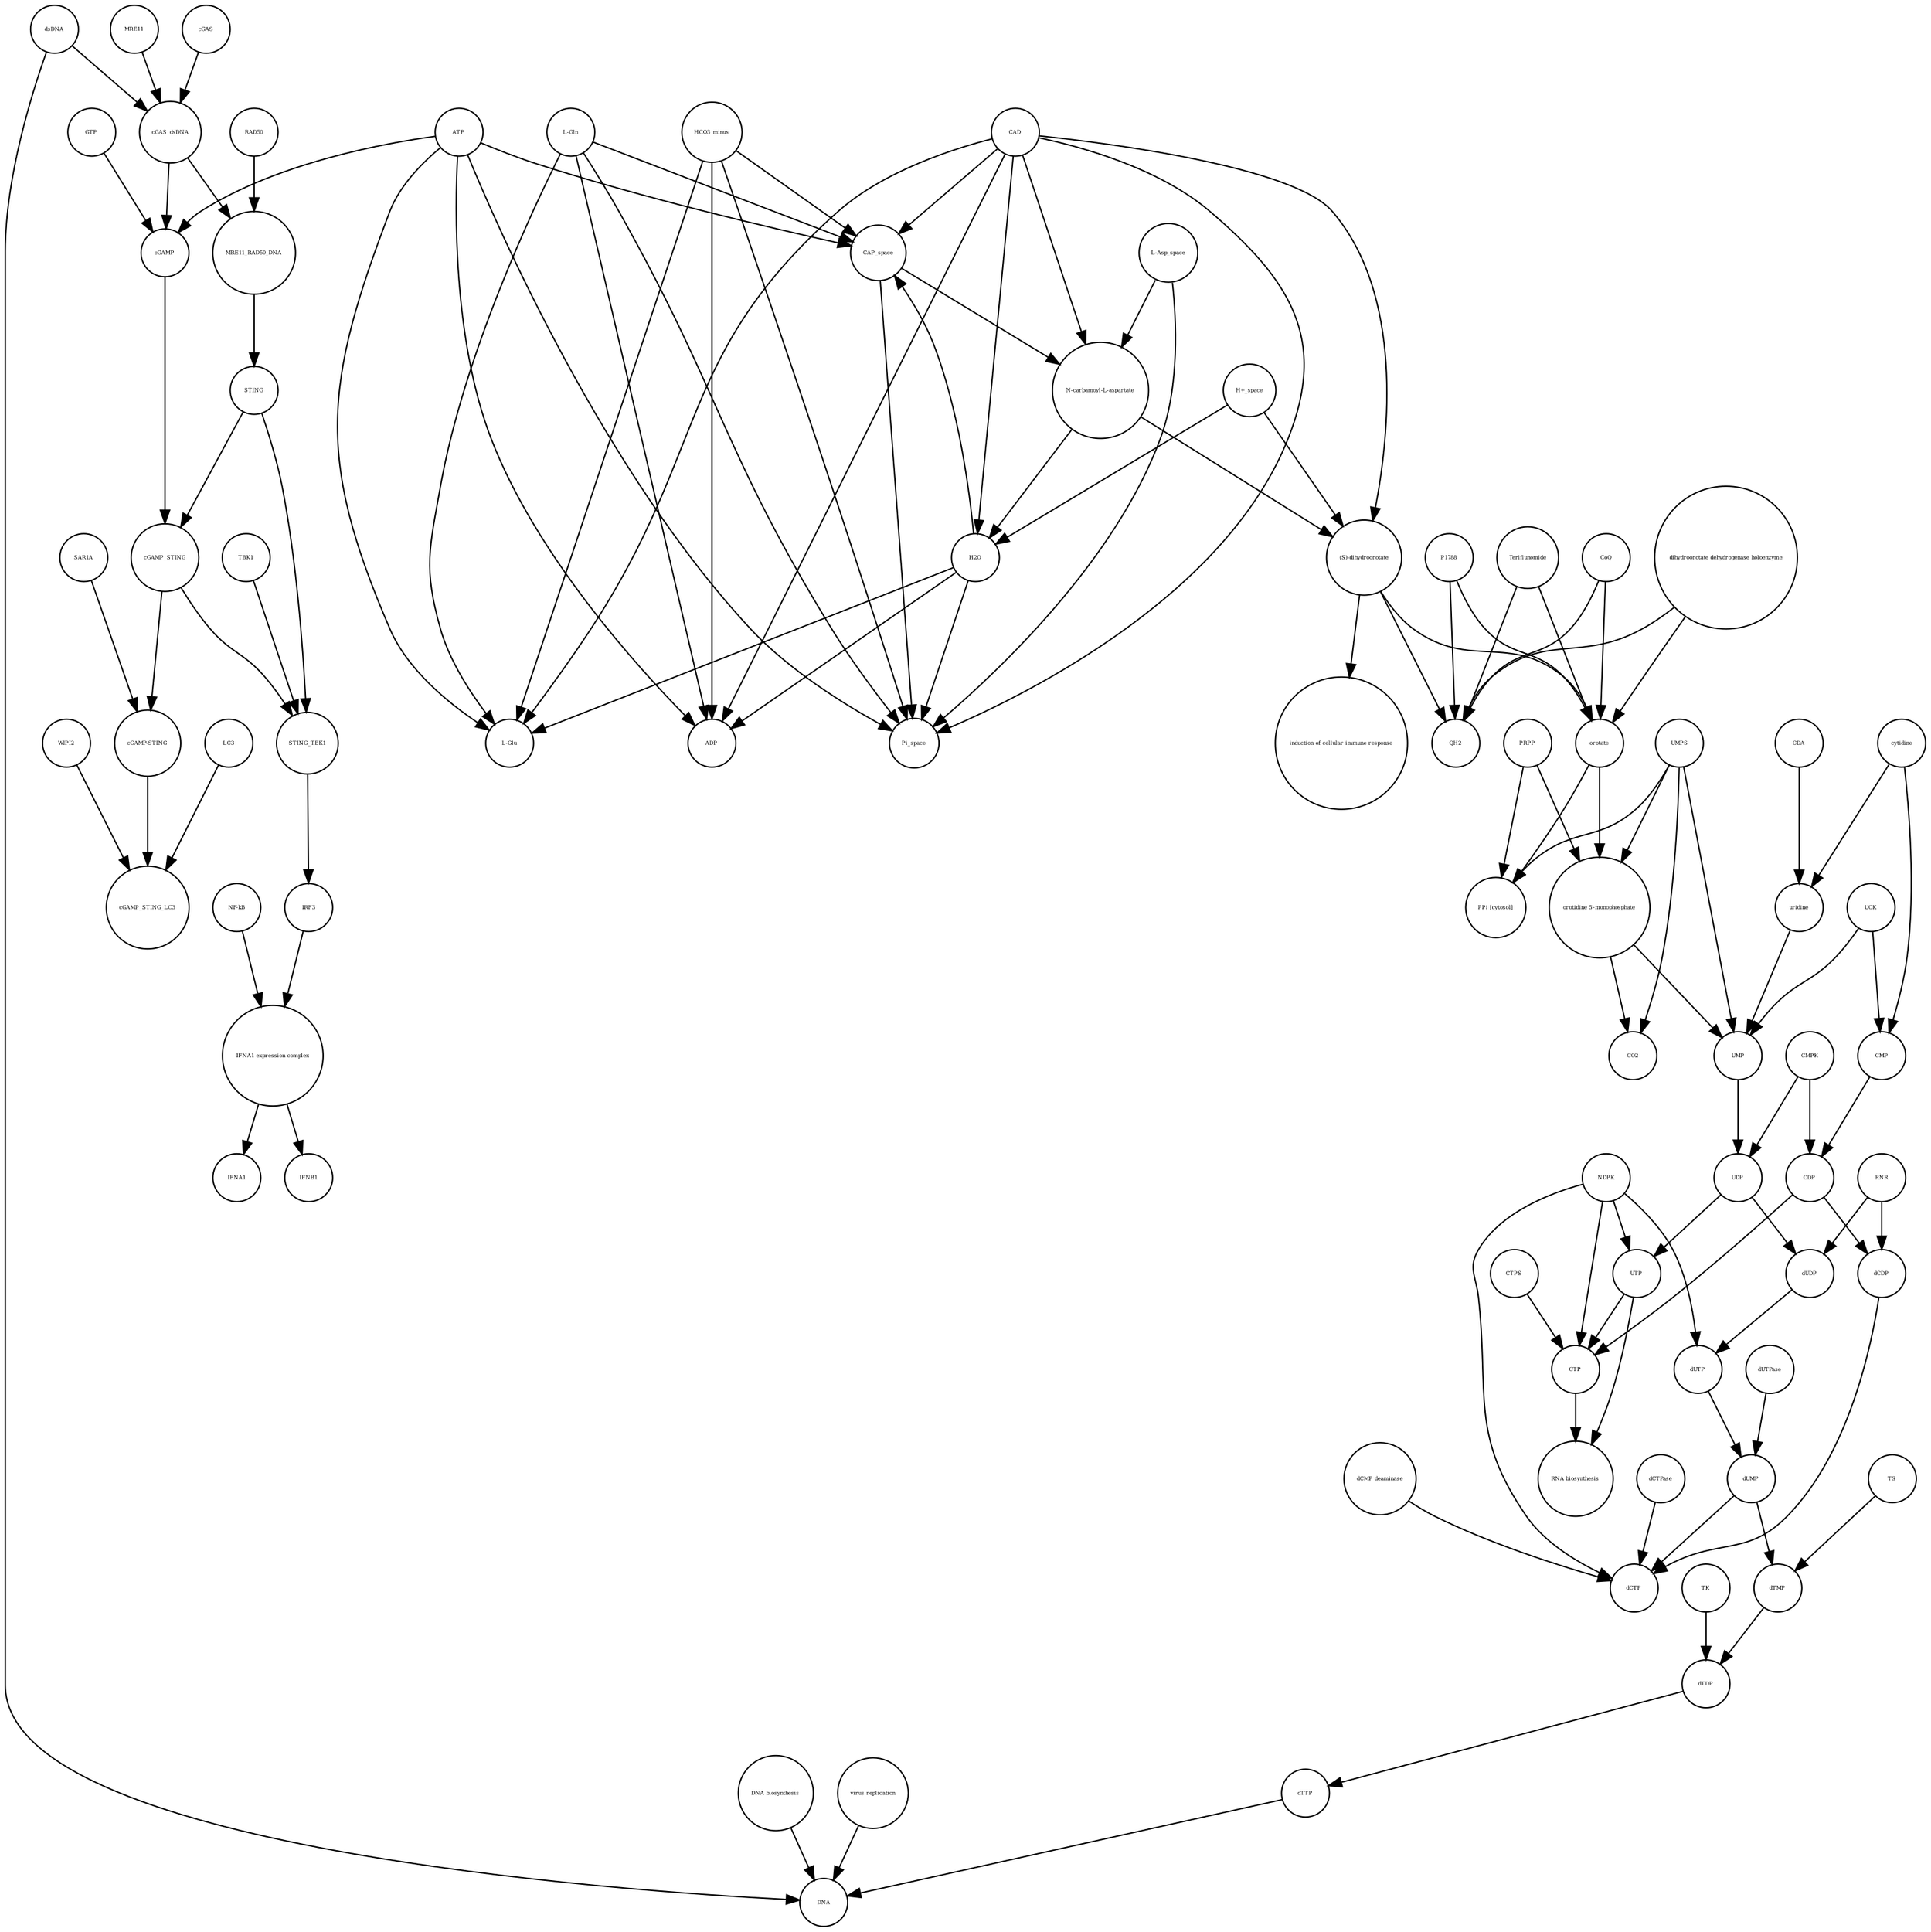 strict digraph  {
UTP [annotation="", bipartite=0, cls="simple chemical", fontsize=4, label=UTP, shape=circle];
"RNA biosynthesis" [annotation="urn_miriam_obo.go_GO%3A0032774", bipartite=0, cls=phenotype, fontsize=4, label="RNA biosynthesis", shape=circle];
CTP [annotation="", bipartite=0, cls="simple chemical", fontsize=4, label=CTP, shape=circle];
"(S)-dihydroorotate" [annotation="", bipartite=0, cls="simple chemical", fontsize=4, label="(S)-dihydroorotate", shape=circle];
"induction of cellular immune response" [annotation="", bipartite=0, cls=phenotype, fontsize=4, label="induction of cellular immune response", shape=circle];
"IFNA1 expression complex" [annotation="", bipartite=0, cls=complex, fontsize=4, label="IFNA1 expression complex", shape=circle];
"cGAMP-STING" [annotation="", bipartite=0, cls=complex, fontsize=4, label="cGAMP-STING", shape=circle];
"dihydroorotate dehydrogenase holoenzyme" [annotation="", bipartite=0, cls="simple chemical", fontsize=4, label="dihydroorotate dehydrogenase holoenzyme", shape=circle];
dUTPase [annotation="", bipartite=0, cls=macromolecule, fontsize=4, label=dUTPase, shape=circle];
cGAS_dsDNA [annotation="", bipartite=0, cls=complex, fontsize=4, label=cGAS_dsDNA, shape=circle];
IFNB1 [annotation="", bipartite=0, cls="nucleic acid feature", fontsize=4, label=IFNB1, shape=circle];
"orotidine 5'-monophosphate" [annotation="", bipartite=0, cls="simple chemical", fontsize=4, label="orotidine 5'-monophosphate", shape=circle];
"DNA biosynthesis" [annotation="urn_miriam_obo.go_GO%3A0071897", bipartite=0, cls=phenotype, fontsize=4, label="DNA biosynthesis", shape=circle];
CDP [annotation="", bipartite=0, cls="simple chemical", fontsize=4, label=CDP, shape=circle];
UCK [annotation="", bipartite=0, cls=macromolecule, fontsize=4, label=UCK, shape=circle];
TK [annotation="", bipartite=0, cls=macromolecule, fontsize=4, label=TK, shape=circle];
RAD50 [annotation="", bipartite=0, cls="macromolecule multimer", fontsize=4, label=RAD50, shape=circle];
"virus replication" [annotation="", bipartite=0, cls=phenotype, fontsize=4, label="virus replication", shape=circle];
dCDP [annotation="", bipartite=0, cls="simple chemical", fontsize=4, label=dCDP, shape=circle];
TBK1 [annotation="", bipartite=0, cls=macromolecule, fontsize=4, label=TBK1, shape=circle];
CO2 [annotation="", bipartite=0, cls="simple chemical", fontsize=4, label=CO2, shape=circle];
cGAMP_STING_LC3 [annotation="", bipartite=0, cls=complex, fontsize=4, label=cGAMP_STING_LC3, shape=circle];
"PPi [cytosol]" [annotation="", bipartite=0, cls="simple chemical", fontsize=4, label="PPi [cytosol]", shape=circle];
cGAMP [annotation="", bipartite=0, cls="simple chemical", fontsize=4, label=cGAMP, shape=circle];
CMPK [annotation="", bipartite=0, cls=macromolecule, fontsize=4, label=CMPK, shape=circle];
dTDP [annotation="", bipartite=0, cls="simple chemical", fontsize=4, label=dTDP, shape=circle];
cGAS [annotation="", bipartite=0, cls=macromolecule, fontsize=4, label=cGAS, shape=circle];
LC3 [annotation="", bipartite=0, cls=macromolecule, fontsize=4, label=LC3, shape=circle];
IRF3 [annotation="", bipartite=0, cls="macromolecule multimer", fontsize=4, label=IRF3, shape=circle];
dTTP [annotation="", bipartite=0, cls="simple chemical", fontsize=4, label=dTTP, shape=circle];
"H+_space" [annotation="", bipartite=0, cls="simple chemical", fontsize=4, label="H+_space", shape=circle];
NDPK [annotation="", bipartite=0, cls=macromolecule, fontsize=4, label=NDPK, shape=circle];
dCTPase [annotation="", bipartite=0, cls=macromolecule, fontsize=4, label=dCTPase, shape=circle];
cGAMP_STING [annotation="", bipartite=0, cls=complex, fontsize=4, label=cGAMP_STING, shape=circle];
QH2 [annotation="", bipartite=0, cls="simple chemical", fontsize=4, label=QH2, shape=circle];
P1788 [annotation="", bipartite=0, cls="simple chemical", fontsize=4, label=P1788, shape=circle];
UMP [annotation="", bipartite=0, cls="simple chemical", fontsize=4, label=UMP, shape=circle];
MRE11_RAD50_DNA [annotation="", bipartite=0, cls=complex, fontsize=4, label=MRE11_RAD50_DNA, shape=circle];
STING_TBK1 [annotation="", bipartite=0, cls=complex, fontsize=4, label=STING_TBK1, shape=circle];
dTMP [annotation="", bipartite=0, cls="simple chemical", fontsize=4, label=dTMP, shape=circle];
uridine [annotation="", bipartite=0, cls="simple chemical", fontsize=4, label=uridine, shape=circle];
WIPI2 [annotation="", bipartite=0, cls=macromolecule, fontsize=4, label=WIPI2, shape=circle];
"L-Asp_space" [annotation="", bipartite=0, cls="simple chemical", fontsize=4, label="L-Asp_space", shape=circle];
PRPP [annotation="", bipartite=0, cls="simple chemical", fontsize=4, label=PRPP, shape=circle];
DNA [annotation="", bipartite=0, cls="nucleic acid feature", fontsize=4, label=DNA, shape=circle];
Teriflunomide [annotation="", bipartite=0, cls="simple chemical", fontsize=4, label=Teriflunomide, shape=circle];
CoQ [annotation="", bipartite=0, cls="simple chemical", fontsize=4, label=CoQ, shape=circle];
"L-Glu" [annotation="", bipartite=0, cls="simple chemical", fontsize=4, label="L-Glu", shape=circle];
"dCMP deaminase" [annotation="", bipartite=0, cls=macromolecule, fontsize=4, label="dCMP deaminase", shape=circle];
"NF-kB" [annotation="", bipartite=0, cls=complex, fontsize=4, label="NF-kB", shape=circle];
dUMP [annotation="", bipartite=0, cls="simple chemical", fontsize=4, label=dUMP, shape=circle];
IFNA1 [annotation="", bipartite=0, cls="nucleic acid feature", fontsize=4, label=IFNA1, shape=circle];
CAD [annotation="", bipartite=0, cls=macromolecule, fontsize=4, label=CAD, shape=circle];
ATP [annotation="", bipartite=0, cls="simple chemical", fontsize=4, label=ATP, shape=circle];
UMPS [annotation="", bipartite=0, cls="macromolecule multimer", fontsize=4, label=UMPS, shape=circle];
H2O [annotation="", bipartite=0, cls="simple chemical", fontsize=4, label=H2O, shape=circle];
CTPS [annotation="", bipartite=0, cls=macromolecule, fontsize=4, label=CTPS, shape=circle];
dUDP [annotation="", bipartite=0, cls="simple chemical", fontsize=4, label=dUDP, shape=circle];
MRE11 [annotation="", bipartite=0, cls="macromolecule multimer", fontsize=4, label=MRE11, shape=circle];
dCTP [annotation="", bipartite=0, cls="simple chemical", fontsize=4, label=dCTP, shape=circle];
"N-carbamoyl-L-aspartate" [annotation="", bipartite=0, cls="simple chemical", fontsize=4, label="N-carbamoyl-L-aspartate", shape=circle];
CAP_space [annotation="", bipartite=0, cls="simple chemical", fontsize=4, label=CAP_space, shape=circle];
orotate [annotation="", bipartite=0, cls="simple chemical", fontsize=4, label=orotate, shape=circle];
"L-Gln" [annotation="", bipartite=0, cls="simple chemical", fontsize=4, label="L-Gln", shape=circle];
ADP [annotation="", bipartite=0, cls="simple chemical", fontsize=4, label=ADP, shape=circle];
CMP [annotation="", bipartite=0, cls="simple chemical", fontsize=4, label=CMP, shape=circle];
RNR [annotation="", bipartite=0, cls=macromolecule, fontsize=4, label=RNR, shape=circle];
cytidine [annotation="", bipartite=0, cls="simple chemical", fontsize=4, label=cytidine, shape=circle];
STING [annotation="", bipartite=0, cls="macromolecule multimer", fontsize=4, label=STING, shape=circle];
SAR1A [annotation="", bipartite=0, cls=macromolecule, fontsize=4, label=SAR1A, shape=circle];
HCO3_minus [annotation="", bipartite=0, cls="simple chemical", fontsize=4, label=HCO3_minus, shape=circle];
UDP [annotation="", bipartite=0, cls="simple chemical", fontsize=4, label=UDP, shape=circle];
dUTP [annotation="", bipartite=0, cls="simple chemical", fontsize=4, label=dUTP, shape=circle];
TS [annotation="", bipartite=0, cls=macromolecule, fontsize=4, label=TS, shape=circle];
CDA [annotation="", bipartite=0, cls=macromolecule, fontsize=4, label=CDA, shape=circle];
Pi_space [annotation="", bipartite=0, cls="simple chemical", fontsize=4, label=Pi_space, shape=circle];
dsDNA [annotation="", bipartite=0, cls="simple chemical", fontsize=4, label=dsDNA, shape=circle];
GTP [annotation="", bipartite=0, cls="simple chemical", fontsize=4, label=GTP, shape=circle];
UTP -> "RNA biosynthesis"  [annotation="", interaction_type="necessary stimulation"];
UTP -> CTP  [annotation="", interaction_type=production];
CTP -> "RNA biosynthesis"  [annotation="", interaction_type="necessary stimulation"];
"(S)-dihydroorotate" -> "induction of cellular immune response"  [annotation="", interaction_type="necessary stimulation"];
"(S)-dihydroorotate" -> QH2  [annotation="", interaction_type=production];
"(S)-dihydroorotate" -> orotate  [annotation="", interaction_type=production];
"IFNA1 expression complex" -> IFNB1  [annotation="", interaction_type=stimulation];
"IFNA1 expression complex" -> IFNA1  [annotation="", interaction_type=stimulation];
"cGAMP-STING" -> cGAMP_STING_LC3  [annotation="", interaction_type=production];
"dihydroorotate dehydrogenase holoenzyme" -> QH2  [annotation=urn_miriam_reactome_REACT_1698, interaction_type=catalysis];
"dihydroorotate dehydrogenase holoenzyme" -> orotate  [annotation=urn_miriam_reactome_REACT_1698, interaction_type=catalysis];
dUTPase -> dUMP  [annotation="", interaction_type=catalysis];
cGAS_dsDNA -> cGAMP  [annotation="", interaction_type=catalysis];
cGAS_dsDNA -> MRE11_RAD50_DNA  [annotation="", interaction_type=production];
"orotidine 5'-monophosphate" -> CO2  [annotation="", interaction_type=production];
"orotidine 5'-monophosphate" -> UMP  [annotation="", interaction_type=production];
"DNA biosynthesis" -> DNA  [annotation="", interaction_type=catalysis];
CDP -> CTP  [annotation="", interaction_type=production];
CDP -> dCDP  [annotation="", interaction_type=production];
UCK -> CMP  [annotation="", interaction_type=catalysis];
UCK -> UMP  [annotation="", interaction_type=catalysis];
TK -> dTDP  [annotation="", interaction_type=catalysis];
RAD50 -> MRE11_RAD50_DNA  [annotation="", interaction_type=production];
"virus replication" -> DNA  [annotation="", interaction_type=inhibition];
dCDP -> dCTP  [annotation="", interaction_type=production];
TBK1 -> STING_TBK1  [annotation="", interaction_type=production];
cGAMP -> cGAMP_STING  [annotation="", interaction_type=production];
CMPK -> CDP  [annotation="", interaction_type=catalysis];
CMPK -> UDP  [annotation="", interaction_type=catalysis];
dTDP -> dTTP  [annotation="", interaction_type=production];
cGAS -> cGAS_dsDNA  [annotation="", interaction_type=production];
LC3 -> cGAMP_STING_LC3  [annotation="", interaction_type=production];
IRF3 -> "IFNA1 expression complex"  [annotation="", interaction_type=production];
dTTP -> DNA  [annotation="", interaction_type=production];
"H+_space" -> "(S)-dihydroorotate"  [annotation="", interaction_type=production];
"H+_space" -> H2O  [annotation="", interaction_type=production];
NDPK -> CTP  [annotation="", interaction_type=catalysis];
NDPK -> dCTP  [annotation="", interaction_type=catalysis];
NDPK -> UTP  [annotation="", interaction_type=catalysis];
NDPK -> dUTP  [annotation="", interaction_type=catalysis];
dCTPase -> dCTP  [annotation="", interaction_type=catalysis];
cGAMP_STING -> "cGAMP-STING"  [annotation="", interaction_type=production];
cGAMP_STING -> STING_TBK1  [annotation="", interaction_type=production];
P1788 -> QH2  [annotation=urn_miriam_reactome_REACT_1698, interaction_type=inhibition];
P1788 -> orotate  [annotation=urn_miriam_reactome_REACT_1698, interaction_type=inhibition];
UMP -> UDP  [annotation="", interaction_type=production];
MRE11_RAD50_DNA -> STING  [annotation="", interaction_type=catalysis];
STING_TBK1 -> IRF3  [annotation="", interaction_type=catalysis];
dTMP -> dTDP  [annotation="", interaction_type=production];
uridine -> UMP  [annotation="", interaction_type=production];
WIPI2 -> cGAMP_STING_LC3  [annotation="", interaction_type=catalysis];
"L-Asp_space" -> "N-carbamoyl-L-aspartate"  [annotation="", interaction_type=production];
"L-Asp_space" -> Pi_space  [annotation="", interaction_type=production];
PRPP -> "orotidine 5'-monophosphate"  [annotation="", interaction_type=production];
PRPP -> "PPi [cytosol]"  [annotation="", interaction_type=production];
Teriflunomide -> QH2  [annotation=urn_miriam_reactome_REACT_1698, interaction_type=inhibition];
Teriflunomide -> orotate  [annotation=urn_miriam_reactome_REACT_1698, interaction_type=inhibition];
CoQ -> QH2  [annotation="", interaction_type=production];
CoQ -> orotate  [annotation="", interaction_type=production];
"dCMP deaminase" -> dCTP  [annotation="", interaction_type=catalysis];
"NF-kB" -> "IFNA1 expression complex"  [annotation="", interaction_type=production];
dUMP -> dTMP  [annotation="", interaction_type=production];
dUMP -> dCTP  [annotation="", interaction_type=production];
CAD -> "N-carbamoyl-L-aspartate"  [annotation=urn_miriam_reactome_REACT_1698, interaction_type=catalysis];
CAD -> Pi_space  [annotation=urn_miriam_reactome_REACT_1698, interaction_type=catalysis];
CAD -> "(S)-dihydroorotate"  [annotation=urn_miriam_reactome_REACT_1698, interaction_type=catalysis];
CAD -> H2O  [annotation=urn_miriam_reactome_REACT_1698, interaction_type=catalysis];
CAD -> ADP  [annotation=urn_miriam_reactome_REACT_1698, interaction_type=catalysis];
CAD -> "L-Glu"  [annotation=urn_miriam_reactome_REACT_1698, interaction_type=catalysis];
CAD -> CAP_space  [annotation=urn_miriam_reactome_REACT_1698, interaction_type=catalysis];
ATP -> cGAMP  [annotation="", interaction_type=production];
ATP -> ADP  [annotation="", interaction_type=production];
ATP -> "L-Glu"  [annotation="", interaction_type=production];
ATP -> Pi_space  [annotation="", interaction_type=production];
ATP -> CAP_space  [annotation="", interaction_type=production];
UMPS -> "orotidine 5'-monophosphate"  [annotation=urn_miriam_reactome_REACT_1698, interaction_type=catalysis];
UMPS -> "PPi [cytosol]"  [annotation=urn_miriam_reactome_REACT_1698, interaction_type=catalysis];
UMPS -> CO2  [annotation=urn_miriam_reactome_REACT_1698, interaction_type=catalysis];
UMPS -> UMP  [annotation=urn_miriam_reactome_REACT_1698, interaction_type=catalysis];
H2O -> ADP  [annotation="", interaction_type=production];
H2O -> Pi_space  [annotation="", interaction_type=production];
H2O -> "L-Glu"  [annotation="", interaction_type=production];
H2O -> CAP_space  [annotation="", interaction_type=production];
CTPS -> CTP  [annotation="", interaction_type=catalysis];
dUDP -> dUTP  [annotation="", interaction_type=production];
MRE11 -> cGAS_dsDNA  [annotation="", interaction_type=production];
"N-carbamoyl-L-aspartate" -> "(S)-dihydroorotate"  [annotation="", interaction_type=production];
"N-carbamoyl-L-aspartate" -> H2O  [annotation="", interaction_type=production];
CAP_space -> "N-carbamoyl-L-aspartate"  [annotation="", interaction_type=production];
CAP_space -> Pi_space  [annotation="", interaction_type=production];
orotate -> "orotidine 5'-monophosphate"  [annotation="", interaction_type=production];
orotate -> "PPi [cytosol]"  [annotation="", interaction_type=production];
"L-Gln" -> ADP  [annotation="", interaction_type=production];
"L-Gln" -> Pi_space  [annotation="", interaction_type=production];
"L-Gln" -> "L-Glu"  [annotation="", interaction_type=production];
"L-Gln" -> CAP_space  [annotation="", interaction_type=production];
CMP -> CDP  [annotation="", interaction_type=production];
RNR -> dUDP  [annotation="", interaction_type=catalysis];
RNR -> dCDP  [annotation="", interaction_type=catalysis];
cytidine -> CMP  [annotation="", interaction_type=production];
cytidine -> uridine  [annotation="", interaction_type=production];
STING -> STING_TBK1  [annotation="", interaction_type=production];
STING -> cGAMP_STING  [annotation="", interaction_type=production];
SAR1A -> "cGAMP-STING"  [annotation="", interaction_type=catalysis];
HCO3_minus -> ADP  [annotation="", interaction_type=production];
HCO3_minus -> Pi_space  [annotation="", interaction_type=production];
HCO3_minus -> "L-Glu"  [annotation="", interaction_type=production];
HCO3_minus -> CAP_space  [annotation="", interaction_type=production];
UDP -> dUDP  [annotation="", interaction_type=production];
UDP -> UTP  [annotation="", interaction_type=production];
dUTP -> dUMP  [annotation="", interaction_type=production];
TS -> dTMP  [annotation="", interaction_type=catalysis];
CDA -> uridine  [annotation="", interaction_type=catalysis];
dsDNA -> cGAS_dsDNA  [annotation="", interaction_type=production];
dsDNA -> DNA  [annotation="", interaction_type=production];
GTP -> cGAMP  [annotation="", interaction_type=production];
}

